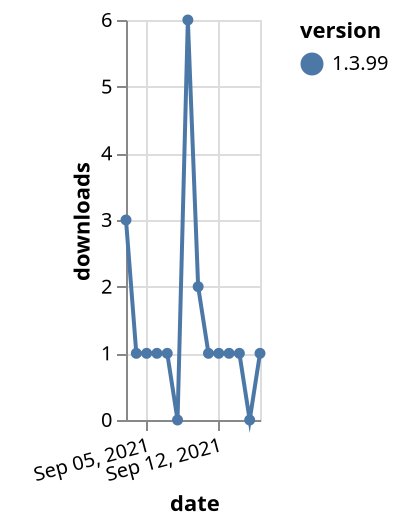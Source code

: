 {"$schema": "https://vega.github.io/schema/vega-lite/v5.json", "description": "A simple bar chart with embedded data.", "data": {"values": [{"date": "2021-09-03", "total": 477, "delta": 3, "version": "1.3.99"}, {"date": "2021-09-04", "total": 478, "delta": 1, "version": "1.3.99"}, {"date": "2021-09-05", "total": 479, "delta": 1, "version": "1.3.99"}, {"date": "2021-09-06", "total": 480, "delta": 1, "version": "1.3.99"}, {"date": "2021-09-07", "total": 481, "delta": 1, "version": "1.3.99"}, {"date": "2021-09-08", "total": 481, "delta": 0, "version": "1.3.99"}, {"date": "2021-09-09", "total": 487, "delta": 6, "version": "1.3.99"}, {"date": "2021-09-10", "total": 489, "delta": 2, "version": "1.3.99"}, {"date": "2021-09-11", "total": 490, "delta": 1, "version": "1.3.99"}, {"date": "2021-09-12", "total": 491, "delta": 1, "version": "1.3.99"}, {"date": "2021-09-13", "total": 492, "delta": 1, "version": "1.3.99"}, {"date": "2021-09-14", "total": 493, "delta": 1, "version": "1.3.99"}, {"date": "2021-09-15", "total": 493, "delta": 0, "version": "1.3.99"}, {"date": "2021-09-16", "total": 494, "delta": 1, "version": "1.3.99"}]}, "width": "container", "mark": {"type": "line", "point": {"filled": true}}, "encoding": {"x": {"field": "date", "type": "temporal", "timeUnit": "yearmonthdate", "title": "date", "axis": {"labelAngle": -15}}, "y": {"field": "delta", "type": "quantitative", "title": "downloads"}, "color": {"field": "version", "type": "nominal"}, "tooltip": {"field": "delta"}}}